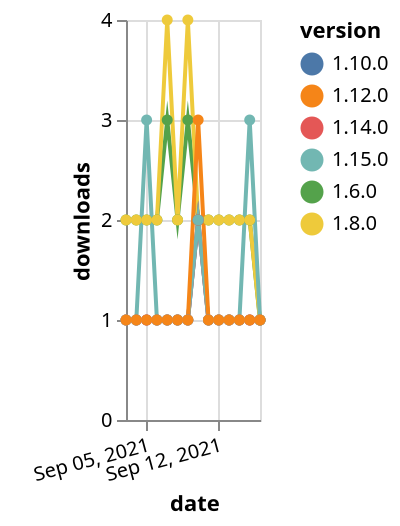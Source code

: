 {"$schema": "https://vega.github.io/schema/vega-lite/v5.json", "description": "A simple bar chart with embedded data.", "data": {"values": [{"date": "2021-09-03", "total": 2327, "delta": 2, "version": "1.6.0"}, {"date": "2021-09-04", "total": 2329, "delta": 2, "version": "1.6.0"}, {"date": "2021-09-05", "total": 2331, "delta": 2, "version": "1.6.0"}, {"date": "2021-09-06", "total": 2333, "delta": 2, "version": "1.6.0"}, {"date": "2021-09-07", "total": 2336, "delta": 3, "version": "1.6.0"}, {"date": "2021-09-08", "total": 2338, "delta": 2, "version": "1.6.0"}, {"date": "2021-09-09", "total": 2341, "delta": 3, "version": "1.6.0"}, {"date": "2021-09-10", "total": 2343, "delta": 2, "version": "1.6.0"}, {"date": "2021-09-11", "total": 2345, "delta": 2, "version": "1.6.0"}, {"date": "2021-09-12", "total": 2347, "delta": 2, "version": "1.6.0"}, {"date": "2021-09-13", "total": 2349, "delta": 2, "version": "1.6.0"}, {"date": "2021-09-14", "total": 2351, "delta": 2, "version": "1.6.0"}, {"date": "2021-09-15", "total": 2353, "delta": 2, "version": "1.6.0"}, {"date": "2021-09-16", "total": 2354, "delta": 1, "version": "1.6.0"}, {"date": "2021-09-03", "total": 2485, "delta": 2, "version": "1.8.0"}, {"date": "2021-09-04", "total": 2487, "delta": 2, "version": "1.8.0"}, {"date": "2021-09-05", "total": 2489, "delta": 2, "version": "1.8.0"}, {"date": "2021-09-06", "total": 2491, "delta": 2, "version": "1.8.0"}, {"date": "2021-09-07", "total": 2495, "delta": 4, "version": "1.8.0"}, {"date": "2021-09-08", "total": 2497, "delta": 2, "version": "1.8.0"}, {"date": "2021-09-09", "total": 2501, "delta": 4, "version": "1.8.0"}, {"date": "2021-09-10", "total": 2503, "delta": 2, "version": "1.8.0"}, {"date": "2021-09-11", "total": 2505, "delta": 2, "version": "1.8.0"}, {"date": "2021-09-12", "total": 2507, "delta": 2, "version": "1.8.0"}, {"date": "2021-09-13", "total": 2509, "delta": 2, "version": "1.8.0"}, {"date": "2021-09-14", "total": 2511, "delta": 2, "version": "1.8.0"}, {"date": "2021-09-15", "total": 2513, "delta": 2, "version": "1.8.0"}, {"date": "2021-09-16", "total": 2514, "delta": 1, "version": "1.8.0"}, {"date": "2021-09-03", "total": 238, "delta": 1, "version": "1.10.0"}, {"date": "2021-09-04", "total": 239, "delta": 1, "version": "1.10.0"}, {"date": "2021-09-05", "total": 240, "delta": 1, "version": "1.10.0"}, {"date": "2021-09-06", "total": 241, "delta": 1, "version": "1.10.0"}, {"date": "2021-09-07", "total": 242, "delta": 1, "version": "1.10.0"}, {"date": "2021-09-08", "total": 243, "delta": 1, "version": "1.10.0"}, {"date": "2021-09-09", "total": 244, "delta": 1, "version": "1.10.0"}, {"date": "2021-09-10", "total": 246, "delta": 2, "version": "1.10.0"}, {"date": "2021-09-11", "total": 247, "delta": 1, "version": "1.10.0"}, {"date": "2021-09-12", "total": 248, "delta": 1, "version": "1.10.0"}, {"date": "2021-09-13", "total": 249, "delta": 1, "version": "1.10.0"}, {"date": "2021-09-14", "total": 250, "delta": 1, "version": "1.10.0"}, {"date": "2021-09-15", "total": 251, "delta": 1, "version": "1.10.0"}, {"date": "2021-09-16", "total": 252, "delta": 1, "version": "1.10.0"}, {"date": "2021-09-03", "total": 181, "delta": 1, "version": "1.14.0"}, {"date": "2021-09-04", "total": 182, "delta": 1, "version": "1.14.0"}, {"date": "2021-09-05", "total": 183, "delta": 1, "version": "1.14.0"}, {"date": "2021-09-06", "total": 184, "delta": 1, "version": "1.14.0"}, {"date": "2021-09-07", "total": 185, "delta": 1, "version": "1.14.0"}, {"date": "2021-09-08", "total": 186, "delta": 1, "version": "1.14.0"}, {"date": "2021-09-09", "total": 187, "delta": 1, "version": "1.14.0"}, {"date": "2021-09-10", "total": 189, "delta": 2, "version": "1.14.0"}, {"date": "2021-09-11", "total": 190, "delta": 1, "version": "1.14.0"}, {"date": "2021-09-12", "total": 191, "delta": 1, "version": "1.14.0"}, {"date": "2021-09-13", "total": 192, "delta": 1, "version": "1.14.0"}, {"date": "2021-09-14", "total": 193, "delta": 1, "version": "1.14.0"}, {"date": "2021-09-15", "total": 194, "delta": 1, "version": "1.14.0"}, {"date": "2021-09-16", "total": 195, "delta": 1, "version": "1.14.0"}, {"date": "2021-09-03", "total": 155, "delta": 1, "version": "1.15.0"}, {"date": "2021-09-04", "total": 156, "delta": 1, "version": "1.15.0"}, {"date": "2021-09-05", "total": 159, "delta": 3, "version": "1.15.0"}, {"date": "2021-09-06", "total": 160, "delta": 1, "version": "1.15.0"}, {"date": "2021-09-07", "total": 161, "delta": 1, "version": "1.15.0"}, {"date": "2021-09-08", "total": 162, "delta": 1, "version": "1.15.0"}, {"date": "2021-09-09", "total": 163, "delta": 1, "version": "1.15.0"}, {"date": "2021-09-10", "total": 165, "delta": 2, "version": "1.15.0"}, {"date": "2021-09-11", "total": 166, "delta": 1, "version": "1.15.0"}, {"date": "2021-09-12", "total": 167, "delta": 1, "version": "1.15.0"}, {"date": "2021-09-13", "total": 168, "delta": 1, "version": "1.15.0"}, {"date": "2021-09-14", "total": 169, "delta": 1, "version": "1.15.0"}, {"date": "2021-09-15", "total": 172, "delta": 3, "version": "1.15.0"}, {"date": "2021-09-16", "total": 173, "delta": 1, "version": "1.15.0"}, {"date": "2021-09-03", "total": 334, "delta": 1, "version": "1.12.0"}, {"date": "2021-09-04", "total": 335, "delta": 1, "version": "1.12.0"}, {"date": "2021-09-05", "total": 336, "delta": 1, "version": "1.12.0"}, {"date": "2021-09-06", "total": 337, "delta": 1, "version": "1.12.0"}, {"date": "2021-09-07", "total": 338, "delta": 1, "version": "1.12.0"}, {"date": "2021-09-08", "total": 339, "delta": 1, "version": "1.12.0"}, {"date": "2021-09-09", "total": 340, "delta": 1, "version": "1.12.0"}, {"date": "2021-09-10", "total": 343, "delta": 3, "version": "1.12.0"}, {"date": "2021-09-11", "total": 344, "delta": 1, "version": "1.12.0"}, {"date": "2021-09-12", "total": 345, "delta": 1, "version": "1.12.0"}, {"date": "2021-09-13", "total": 346, "delta": 1, "version": "1.12.0"}, {"date": "2021-09-14", "total": 347, "delta": 1, "version": "1.12.0"}, {"date": "2021-09-15", "total": 348, "delta": 1, "version": "1.12.0"}, {"date": "2021-09-16", "total": 349, "delta": 1, "version": "1.12.0"}]}, "width": "container", "mark": {"type": "line", "point": {"filled": true}}, "encoding": {"x": {"field": "date", "type": "temporal", "timeUnit": "yearmonthdate", "title": "date", "axis": {"labelAngle": -15}}, "y": {"field": "delta", "type": "quantitative", "title": "downloads"}, "color": {"field": "version", "type": "nominal"}, "tooltip": {"field": "delta"}}}